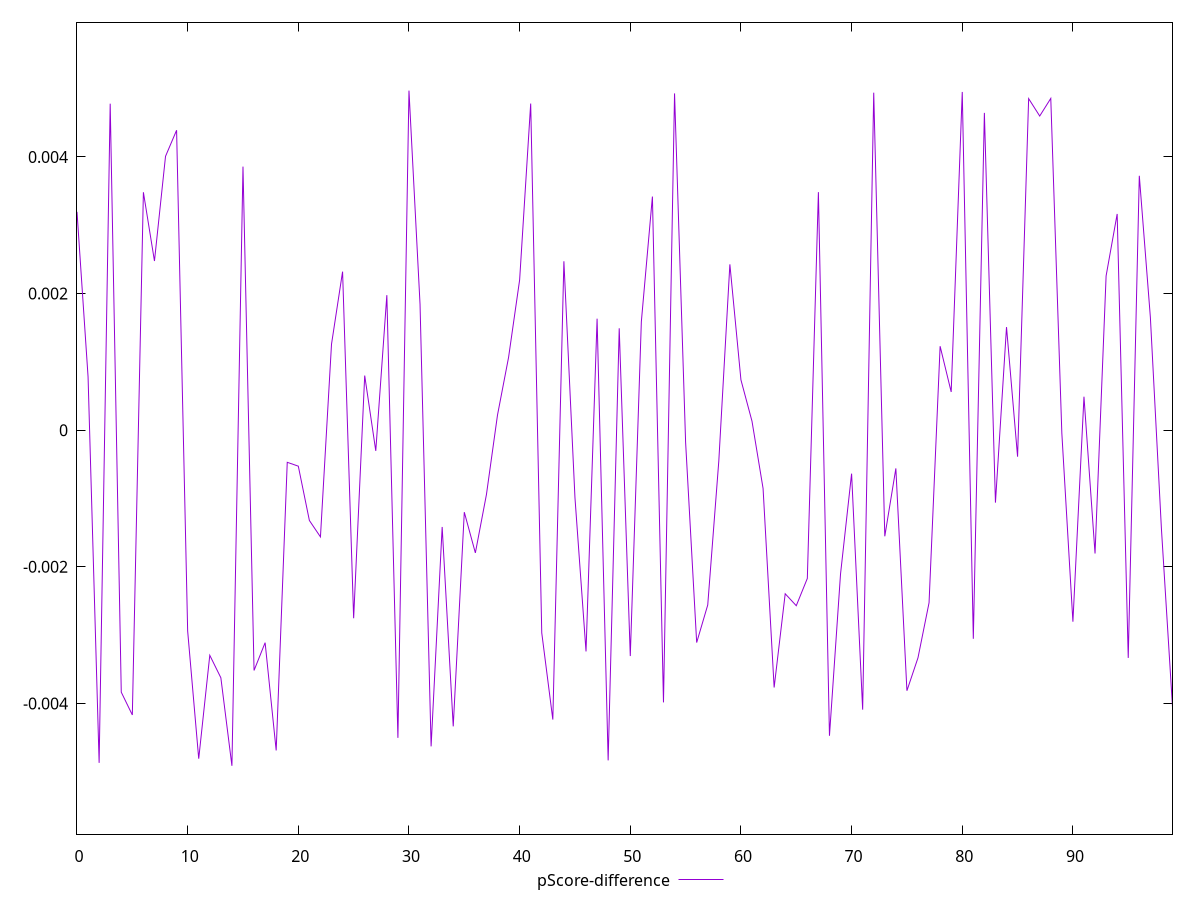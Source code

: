 reset

$pScoreDifference <<EOF
0 0.003195479061540385
1 0.0007793794540832399
2 -0.00486925555419393
3 0.00477858728244851
4 -0.0038350275276807233
5 -0.0041682915599404735
6 0.0034821047166867514
7 0.0024760488588833063
8 0.004008168769657927
9 0.004389592556530375
10 -0.0029396225193584202
11 -0.004808608796518121
12 -0.0032952174903874143
13 -0.0036240233138268296
14 -0.004912589498566322
15 0.003857390117269377
16 -0.003516760972868682
17 -0.003110508464147288
18 -0.0046879853832281215
19 -0.0004706116180364095
20 -0.0005269023442782128
21 -0.0013218658607156986
22 -0.0015621236935756677
23 0.0012588776044784034
24 0.002320360178515446
25 -0.0027529587409714784
26 0.0007991096762589578
27 -0.00030294525495799807
28 0.001975736799722849
29 -0.0045033223213773454
30 0.004969728615245805
31 0.0018428232489133833
32 -0.0046278631567393536
33 -0.0014168743021055752
34 -0.004335444407210121
35 -0.0012002508866115758
36 -0.0017961358418741025
37 -0.0009431898762307656
38 0.00022090827136023172
39 0.0010645795434803818
40 0.002198765035144379
41 0.004780234782676529
42 -0.0029670459045765263
43 -0.004235704797514339
44 0.0024721964464597956
45 -0.0009857118838391132
46 -0.0032384668432537955
47 0.0016318044844555457
48 -0.00483295960234309
49 0.0014915734342009213
50 -0.0033060520843912755
51 0.0015879720327099944
52 0.0034188514624095
53 -0.003984743096625332
54 0.004928478890280363
55 -0.00017875583425819297
56 -0.003108766436872412
57 -0.002558421861666993
58 -0.0004513084910848786
59 0.0024270640257166853
60 0.00073625109421116
61 0.00013065843742010586
62 -0.0008529743335291551
63 -0.0037663982871879442
64 -0.0023945496773694064
65 -0.0025692984206951985
66 -0.0021699510420665202
67 0.0034839460668055766
68 -0.004472948499224527
69 -0.002105940570796827
70 -0.0006361837967421291
71 -0.0040905718679303815
72 0.0049394110703813165
73 -0.0015531873102448968
74 -0.0005598097514479816
75 -0.0038136116917170115
76 -0.0033315396731158353
77 -0.002525893398476531
78 0.0012286303964338385
79 0.0005592503110013469
80 0.004949951569808819
81 -0.003053600248515309
82 0.0046442563861993635
83 -0.0010606667518455737
84 0.0015088553902371515
85 -0.00038807351969694093
86 0.004852465872962841
87 0.004597854104331556
88 0.004855797391782213
89 -0.00004627646832577881
90 -0.002803830350080694
91 0.0004897481142522864
92 -0.0018056186509713967
93 0.002257580071557408
94 0.00316461206968377
95 -0.003333423455537443
96 0.0037231224767565463
97 0.0016531097159246944
98 -0.0014458240164115788
99 -0.00404891883020253
EOF

set key outside below
set xrange [0:99]
set yrange [-0.005912589498566322:0.005969728615245805]
set trange [-0.005912589498566322:0.005969728615245805]
set terminal svg size 640, 500 enhanced background rgb 'white'
set output "report_00015_2021-02-09T16-11-33.973Z/first-meaningful-paint/samples/pages+cached+noadtech/pScore-difference/values.svg"

plot $pScoreDifference title "pScore-difference" with line

reset
